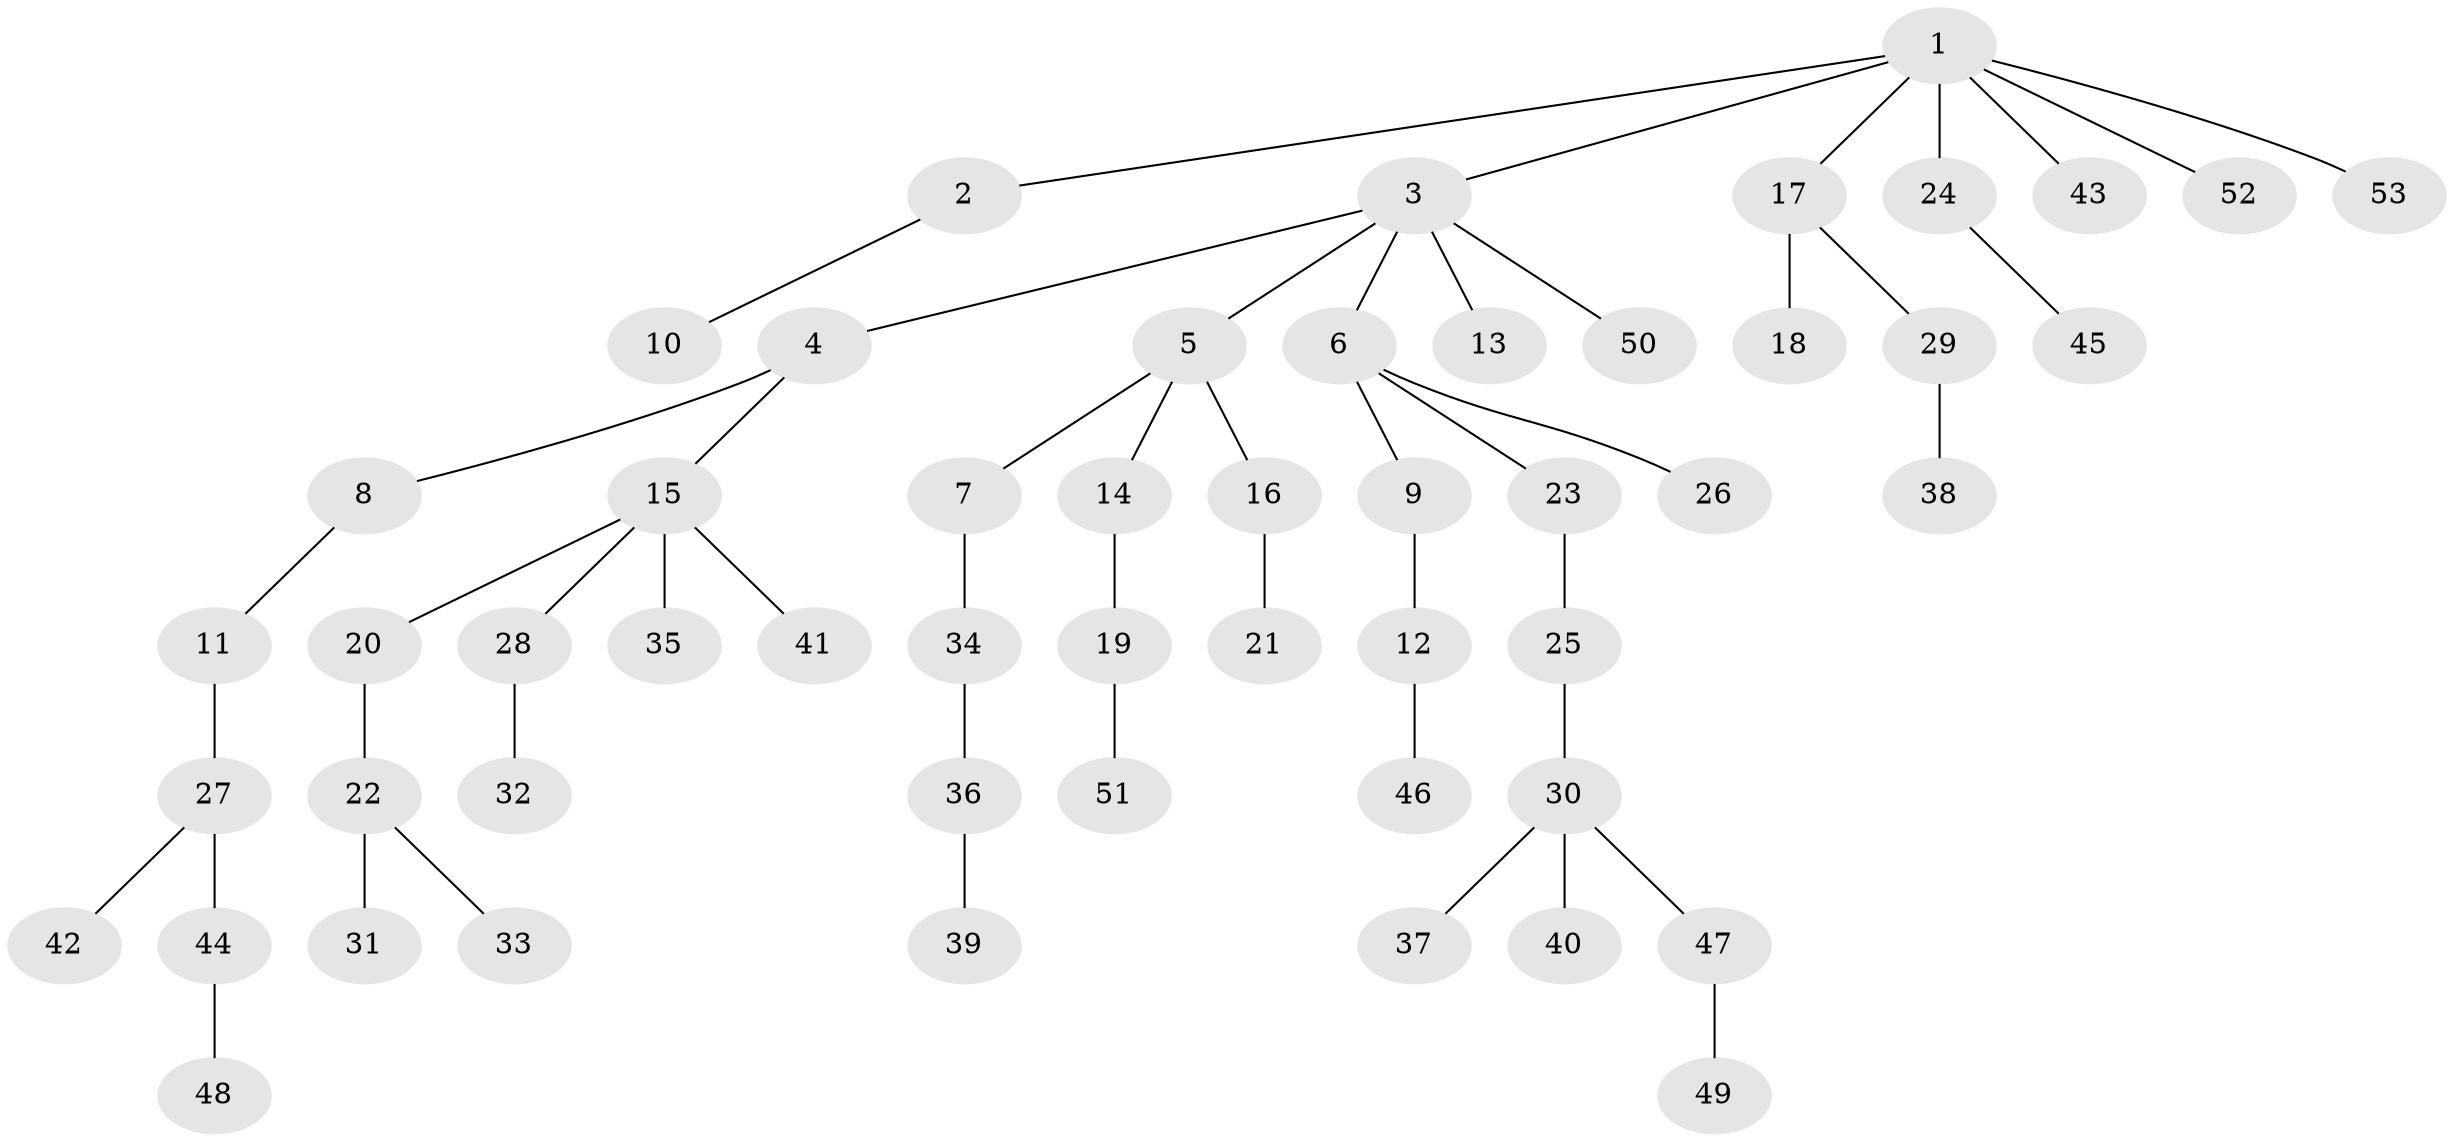 // Generated by graph-tools (version 1.1) at 2025/26/03/09/25 03:26:31]
// undirected, 53 vertices, 52 edges
graph export_dot {
graph [start="1"]
  node [color=gray90,style=filled];
  1;
  2;
  3;
  4;
  5;
  6;
  7;
  8;
  9;
  10;
  11;
  12;
  13;
  14;
  15;
  16;
  17;
  18;
  19;
  20;
  21;
  22;
  23;
  24;
  25;
  26;
  27;
  28;
  29;
  30;
  31;
  32;
  33;
  34;
  35;
  36;
  37;
  38;
  39;
  40;
  41;
  42;
  43;
  44;
  45;
  46;
  47;
  48;
  49;
  50;
  51;
  52;
  53;
  1 -- 2;
  1 -- 3;
  1 -- 17;
  1 -- 24;
  1 -- 43;
  1 -- 52;
  1 -- 53;
  2 -- 10;
  3 -- 4;
  3 -- 5;
  3 -- 6;
  3 -- 13;
  3 -- 50;
  4 -- 8;
  4 -- 15;
  5 -- 7;
  5 -- 14;
  5 -- 16;
  6 -- 9;
  6 -- 23;
  6 -- 26;
  7 -- 34;
  8 -- 11;
  9 -- 12;
  11 -- 27;
  12 -- 46;
  14 -- 19;
  15 -- 20;
  15 -- 28;
  15 -- 35;
  15 -- 41;
  16 -- 21;
  17 -- 18;
  17 -- 29;
  19 -- 51;
  20 -- 22;
  22 -- 31;
  22 -- 33;
  23 -- 25;
  24 -- 45;
  25 -- 30;
  27 -- 42;
  27 -- 44;
  28 -- 32;
  29 -- 38;
  30 -- 37;
  30 -- 40;
  30 -- 47;
  34 -- 36;
  36 -- 39;
  44 -- 48;
  47 -- 49;
}
